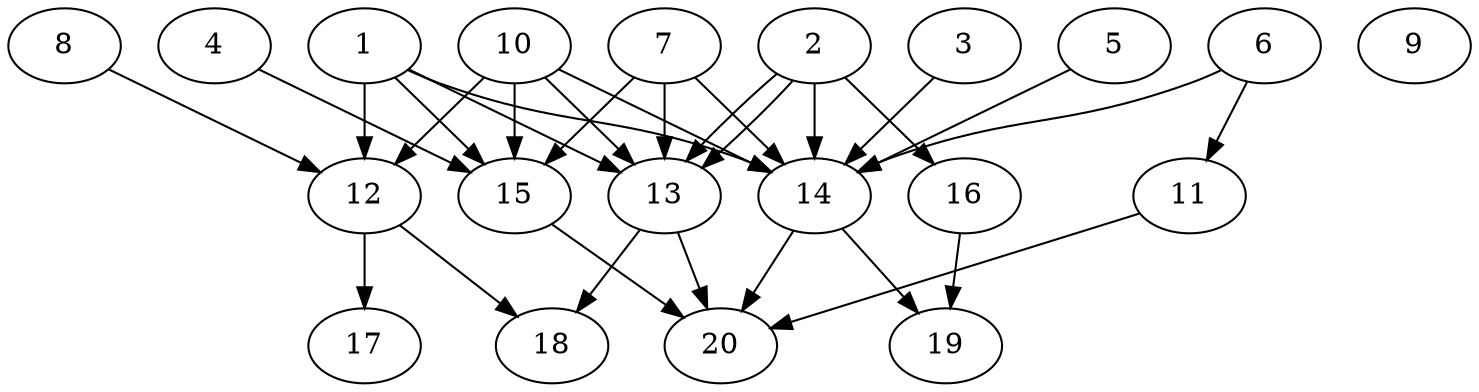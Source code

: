 // DAG automatically generated by daggen at Thu Oct  3 13:58:43 2019
// ./daggen --dot -n 20 --ccr 0.4 --fat 0.7 --regular 0.7 --density 0.7 --mindata 5242880 --maxdata 52428800 
digraph G {
  1 [size="79357440", alpha="0.00", expect_size="31742976"] 
  1 -> 12 [size ="31742976"]
  1 -> 13 [size ="31742976"]
  1 -> 14 [size ="31742976"]
  1 -> 15 [size ="31742976"]
  2 [size="100523520", alpha="0.15", expect_size="40209408"] 
  2 -> 13 [size ="40209408"]
  2 -> 13 [size ="40209408"]
  2 -> 14 [size ="40209408"]
  2 -> 16 [size ="40209408"]
  3 [size="45816320", alpha="0.08", expect_size="18326528"] 
  3 -> 14 [size ="18326528"]
  4 [size="20907520", alpha="0.00", expect_size="8363008"] 
  4 -> 15 [size ="8363008"]
  5 [size="93416960", alpha="0.17", expect_size="37366784"] 
  5 -> 14 [size ="37366784"]
  6 [size="130352640", alpha="0.15", expect_size="52141056"] 
  6 -> 11 [size ="52141056"]
  6 -> 14 [size ="52141056"]
  7 [size="50045440", alpha="0.19", expect_size="20018176"] 
  7 -> 13 [size ="20018176"]
  7 -> 14 [size ="20018176"]
  7 -> 15 [size ="20018176"]
  8 [size="55493120", alpha="0.10", expect_size="22197248"] 
  8 -> 12 [size ="22197248"]
  9 [size="13222400", alpha="0.01", expect_size="5288960"] 
  10 [size="102208000", alpha="0.06", expect_size="40883200"] 
  10 -> 12 [size ="40883200"]
  10 -> 13 [size ="40883200"]
  10 -> 14 [size ="40883200"]
  10 -> 15 [size ="40883200"]
  11 [size="24734720", alpha="0.15", expect_size="9893888"] 
  11 -> 20 [size ="9893888"]
  12 [size="25722880", alpha="0.05", expect_size="10289152"] 
  12 -> 17 [size ="10289152"]
  12 -> 18 [size ="10289152"]
  13 [size="117045760", alpha="0.01", expect_size="46818304"] 
  13 -> 18 [size ="46818304"]
  13 -> 20 [size ="46818304"]
  14 [size="45542400", alpha="0.01", expect_size="18216960"] 
  14 -> 19 [size ="18216960"]
  14 -> 20 [size ="18216960"]
  15 [size="47605760", alpha="0.02", expect_size="19042304"] 
  15 -> 20 [size ="19042304"]
  16 [size="31416320", alpha="0.17", expect_size="12566528"] 
  16 -> 19 [size ="12566528"]
  17 [size="122539520", alpha="0.03", expect_size="49015808"] 
  18 [size="116080640", alpha="0.13", expect_size="46432256"] 
  19 [size="59865600", alpha="0.19", expect_size="23946240"] 
  20 [size="66859520", alpha="0.02", expect_size="26743808"] 
}
